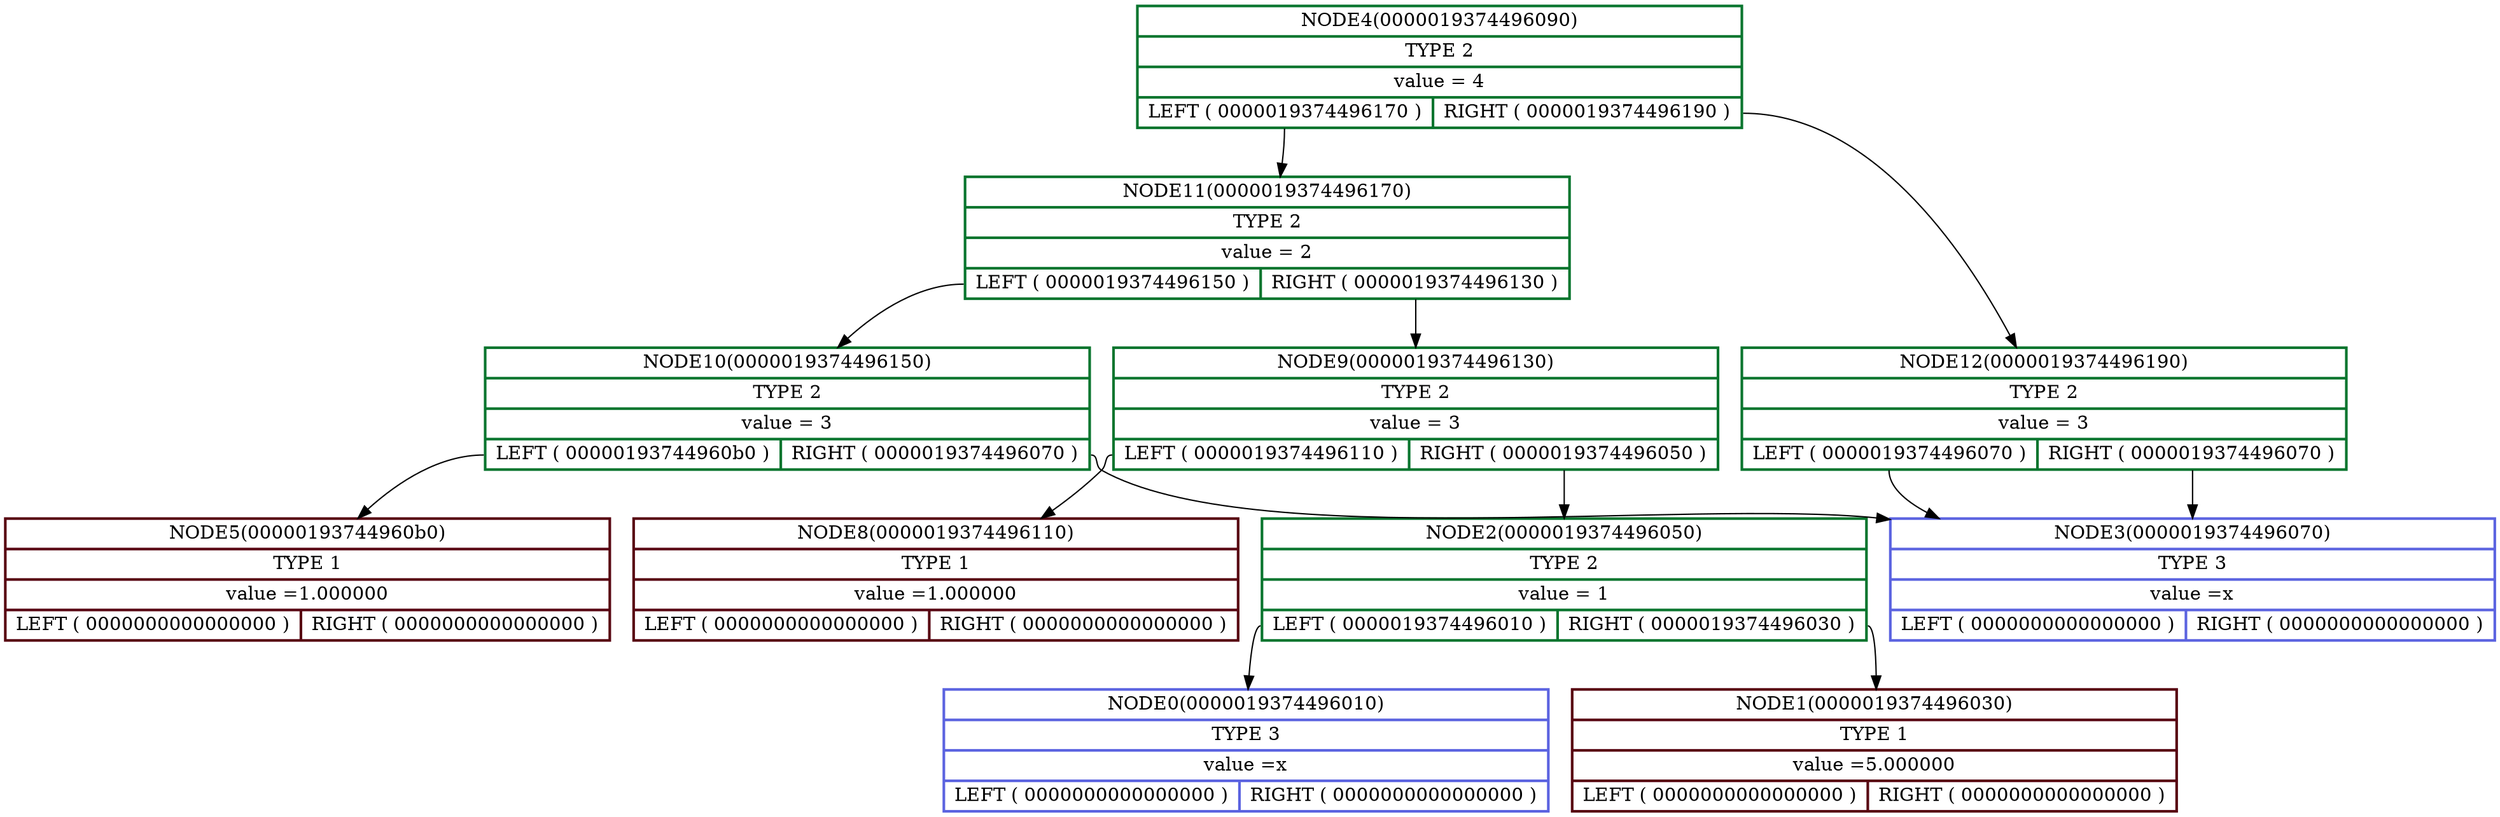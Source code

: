 digraph data{
rankdir = TB;
node0000019374496010[ shape = record,style = bold, color = "#5b63e0", penwidth = 2.0, label = " {<f0> NODE0(0000019374496010) | <f1> TYPE 3 | <f2> value =x | { <f3> LEFT ( 0000000000000000 ) | <f4> RIGHT ( 0000000000000000 ) } } "];
node0000019374496030[ shape = record, style = bold, color = "#580612", label = " {<f0> NODE1(0000019374496030) | <f1> TYPE 1 | <f2> value =5.000000 | { <f3> LEFT ( 0000000000000000 ) | <f4> RIGHT ( 0000000000000000 ) } } "];
node0000019374496050[ shape = record,style = bold, color = "#09752e", label = " {<f0> NODE2(0000019374496050) | <f1> TYPE 2 | <f2> value = 1 | { <f3> LEFT ( 0000019374496010 ) | <f4> RIGHT ( 0000019374496030 ) } } "];
node0000019374496070[ shape = record,style = bold, color = "#5b63e0", penwidth = 2.0, label = " {<f0> NODE3(0000019374496070) | <f1> TYPE 3 | <f2> value =x | { <f3> LEFT ( 0000000000000000 ) | <f4> RIGHT ( 0000000000000000 ) } } "];
node0000019374496090[ shape = record,style = bold, color = "#09752e", label = " {<f0> NODE4(0000019374496090) | <f1> TYPE 2 | <f2> value = 4 | { <f3> LEFT ( 0000019374496170 ) | <f4> RIGHT ( 0000019374496190 ) } } "];
node00000193744960b0[ shape = record, style = bold, color = "#580612", label = " {<f0> NODE5(00000193744960b0) | <f1> TYPE 1 | <f2> value =1.000000 | { <f3> LEFT ( 0000000000000000 ) | <f4> RIGHT ( 0000000000000000 ) } } "];
node0000019374496110[ shape = record, style = bold, color = "#580612", label = " {<f0> NODE8(0000019374496110) | <f1> TYPE 1 | <f2> value =1.000000 | { <f3> LEFT ( 0000000000000000 ) | <f4> RIGHT ( 0000000000000000 ) } } "];
node0000019374496130[ shape = record,style = bold, color = "#09752e", label = " {<f0> NODE9(0000019374496130) | <f1> TYPE 2 | <f2> value = 3 | { <f3> LEFT ( 0000019374496110 ) | <f4> RIGHT ( 0000019374496050 ) } } "];
node0000019374496150[ shape = record,style = bold, color = "#09752e", label = " {<f0> NODE10(0000019374496150) | <f1> TYPE 2 | <f2> value = 3 | { <f3> LEFT ( 00000193744960b0 ) | <f4> RIGHT ( 0000019374496070 ) } } "];
node0000019374496170[ shape = record,style = bold, color = "#09752e", label = " {<f0> NODE11(0000019374496170) | <f1> TYPE 2 | <f2> value = 2 | { <f3> LEFT ( 0000019374496150 ) | <f4> RIGHT ( 0000019374496130 ) } } "];
node0000019374496190[ shape = record,style = bold, color = "#09752e", label = " {<f0> NODE12(0000019374496190) | <f1> TYPE 2 | <f2> value = 3 | { <f3> LEFT ( 0000019374496070 ) | <f4> RIGHT ( 0000019374496070 ) } } "];
node0000019374496090:<f3>->node0000019374496170
node0000019374496170:<f3>->node0000019374496150
node0000019374496150:<f3>->node00000193744960b0
node0000019374496150:<f4>->node0000019374496070
node0000019374496170:<f4>->node0000019374496130
node0000019374496130:<f3>->node0000019374496110
node0000019374496130:<f4>->node0000019374496050
node0000019374496050:<f3>->node0000019374496010
node0000019374496050:<f4>->node0000019374496030
node0000019374496090:<f4>->node0000019374496190
node0000019374496190:<f3>->node0000019374496070
node0000019374496190:<f4>->node0000019374496070
}
